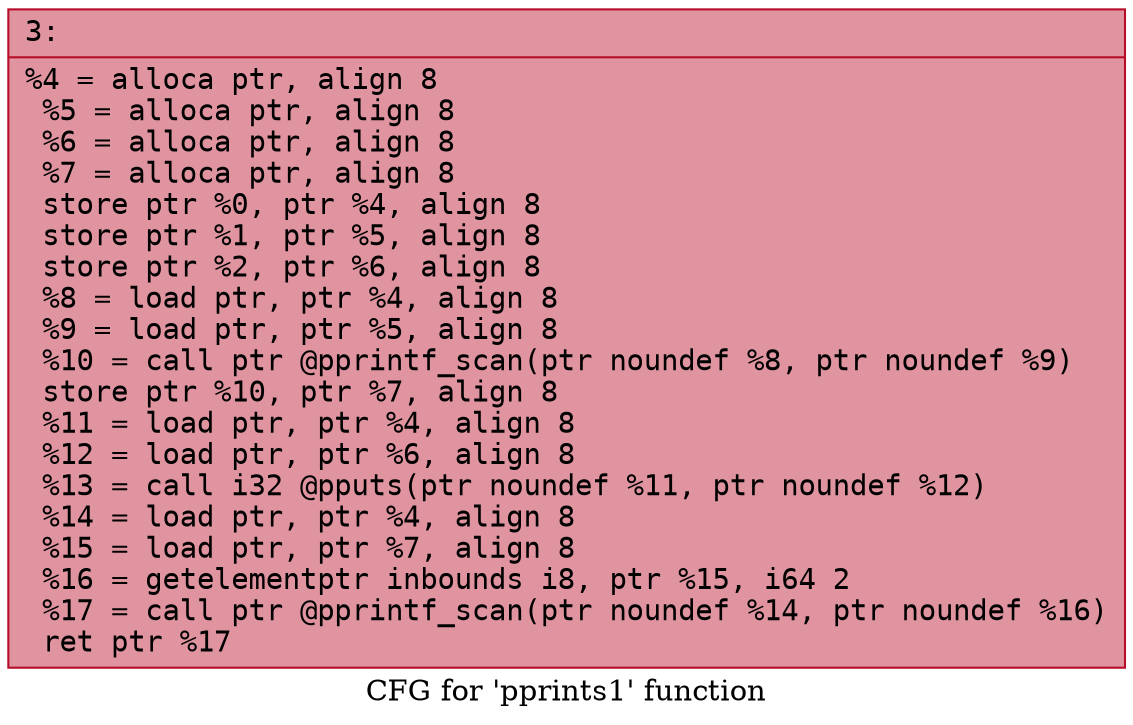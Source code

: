 digraph "CFG for 'pprints1' function" {
	label="CFG for 'pprints1' function";

	Node0x600003362800 [shape=record,color="#b70d28ff", style=filled, fillcolor="#b70d2870" fontname="Courier",label="{3:\l|  %4 = alloca ptr, align 8\l  %5 = alloca ptr, align 8\l  %6 = alloca ptr, align 8\l  %7 = alloca ptr, align 8\l  store ptr %0, ptr %4, align 8\l  store ptr %1, ptr %5, align 8\l  store ptr %2, ptr %6, align 8\l  %8 = load ptr, ptr %4, align 8\l  %9 = load ptr, ptr %5, align 8\l  %10 = call ptr @pprintf_scan(ptr noundef %8, ptr noundef %9)\l  store ptr %10, ptr %7, align 8\l  %11 = load ptr, ptr %4, align 8\l  %12 = load ptr, ptr %6, align 8\l  %13 = call i32 @pputs(ptr noundef %11, ptr noundef %12)\l  %14 = load ptr, ptr %4, align 8\l  %15 = load ptr, ptr %7, align 8\l  %16 = getelementptr inbounds i8, ptr %15, i64 2\l  %17 = call ptr @pprintf_scan(ptr noundef %14, ptr noundef %16)\l  ret ptr %17\l}"];
}
